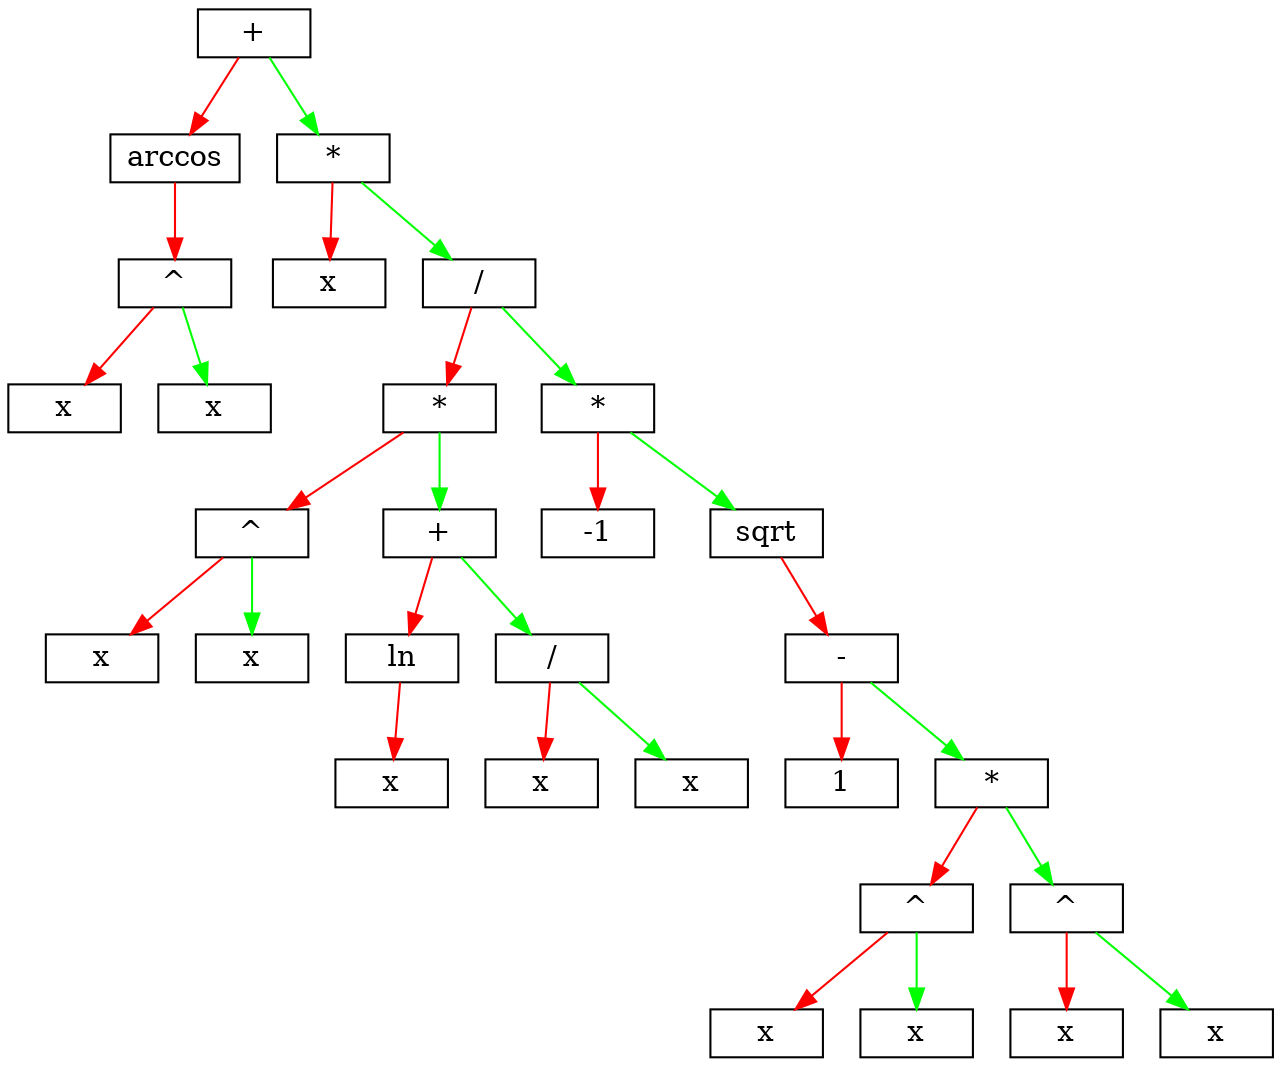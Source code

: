 digraph list {
	node [shape = record,height=.1];
	"node4" [label = "<f0>x" ] ;
	"node5" [label = "<f0>x" ] ;
	"node3" [label = "<f0>^" ] ;
	"node2" [label = "<f0>arccos" ] ;
	"node7" [label = "<f0>x" ] ;
	"node8" [label = "<f0>x" ] ;
	"node9" [label = "<f0>x" ] ;
	"node10" [label = "<f0>^" ] ;
	"node11" [label = "<f0>x" ] ;
	"node12" [label = "<f0>ln" ] ;
	"node15" [label = "<f0>x" ] ;
	"node16" [label = "<f0>x" ] ;
	"node17" [label = "<f0>/" ] ;
	"node18" [label = "<f0>+" ] ;
	"node19" [label = "<f0>*" ] ;
	"node20" [label = "<f0>-1" ] ;
	"node21" [label = "<f0>1" ] ;
	"node23" [label = "<f0>x" ] ;
	"node24" [label = "<f0>x" ] ;
	"node22" [label = "<f0>^" ] ;
	"node26" [label = "<f0>x" ] ;
	"node27" [label = "<f0>x" ] ;
	"node25" [label = "<f0>^" ] ;
	"node28" [label = "<f0>*" ] ;
	"node29" [label = "<f0>-" ] ;
	"node30" [label = "<f0>sqrt" ] ;
	"node31" [label = "<f0>*" ] ;
	"node32" [label = "<f0>/" ] ;
	"node33" [label = "<f0>*" ] ;
	"node34" [label = "<f0>+" ] ;
	"node3":f0 -> "node4":f0 [color=red];
	"node3":f0 -> "node5":f0  [color=green];
	"node2":f0 -> "node3":f0 [color=red];
	"node10":f0 -> "node8":f0 [color=red];
	"node10":f0 -> "node9":f0  [color=green];
	"node12":f0 -> "node11":f0 [color=red];
	"node17":f0 -> "node15":f0 [color=red];
	"node17":f0 -> "node16":f0  [color=green];
	"node18":f0 -> "node12":f0 [color=red];
	"node18":f0 -> "node17":f0  [color=green];
	"node19":f0 -> "node10":f0 [color=red];
	"node19":f0 -> "node18":f0  [color=green];
	"node22":f0 -> "node23":f0 [color=red];
	"node22":f0 -> "node24":f0  [color=green];
	"node25":f0 -> "node26":f0 [color=red];
	"node25":f0 -> "node27":f0  [color=green];
	"node28":f0 -> "node22":f0 [color=red];
	"node28":f0 -> "node25":f0  [color=green];
	"node29":f0 -> "node21":f0 [color=red];
	"node29":f0 -> "node28":f0  [color=green];
	"node30":f0 -> "node29":f0 [color=red];
	"node31":f0 -> "node20":f0 [color=red];
	"node31":f0 -> "node30":f0  [color=green];
	"node32":f0 -> "node19":f0 [color=red];
	"node32":f0 -> "node31":f0  [color=green];
	"node33":f0 -> "node7":f0 [color=red];
	"node33":f0 -> "node32":f0  [color=green];
	"node34":f0 -> "node2":f0 [color=red];
	"node34":f0 -> "node33":f0  [color=green];
}